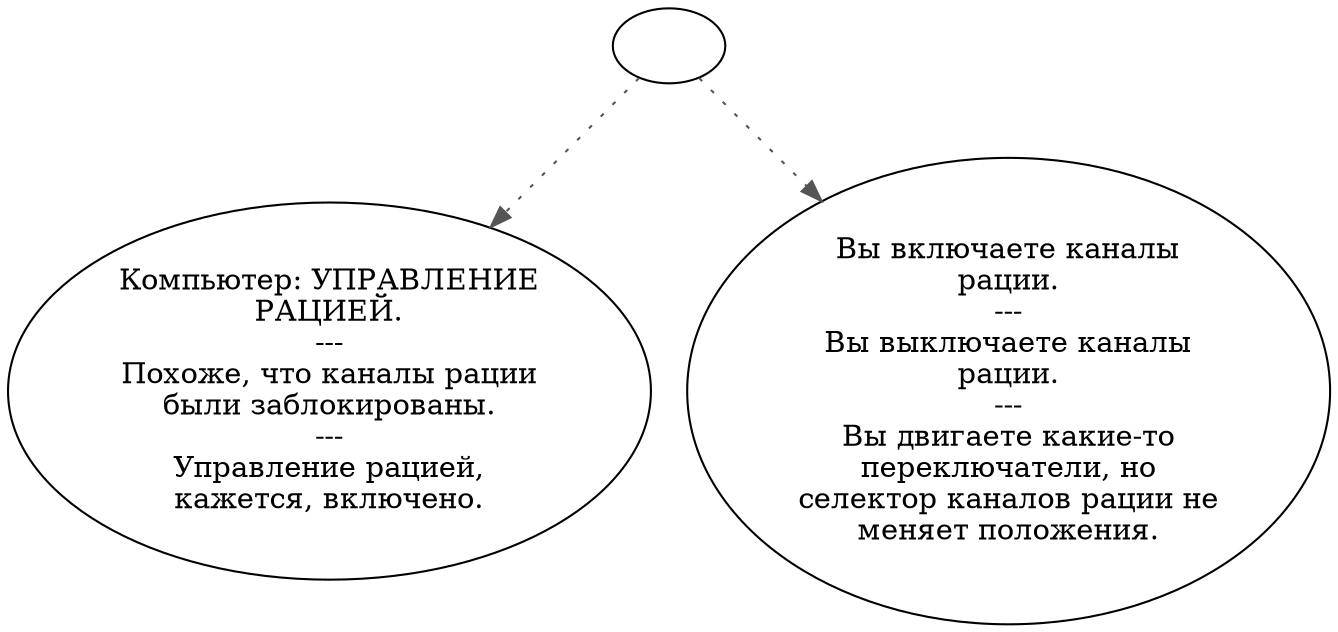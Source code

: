 digraph radiocom {
  "start" [style=filled       fillcolor="#FFFFFF"       color="#000000"]
  "start" -> "description_p_proc" [style=dotted color="#555555"]
  "start" -> "use_p_proc" [style=dotted color="#555555"]
  "start" [label=""]
  "description_p_proc" [style=filled       fillcolor="#FFFFFF"       color="#000000"]
  "description_p_proc" [label="Компьютер: УПРАВЛЕНИЕ\nРАЦИЕЙ.\n---\nПохоже, что каналы рации\nбыли заблокированы.\n---\nУправление рацией,\nкажется, включено."]
  "use_p_proc" [style=filled       fillcolor="#FFFFFF"       color="#000000"]
  "use_p_proc" [label="Вы включаете каналы\nрации.\n---\nВы выключаете каналы\nрации.\n---\nВы двигаете какие-то\nпереключатели, но\nселектор каналов рации не\nменяет положения."]
}